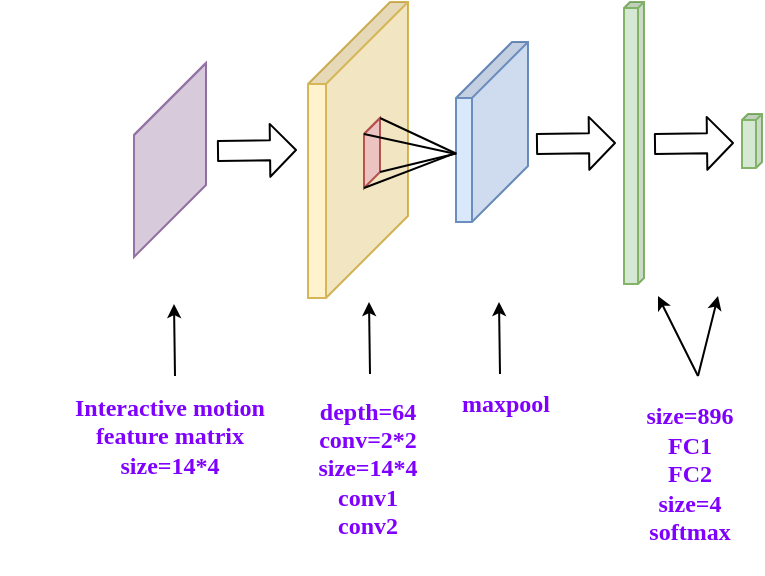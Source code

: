 <mxfile version="10.7.4" type="github"><diagram id="Kh02D2IHpJgUnBtiDbiR" name="Page-1"><mxGraphModel dx="842" dy="434" grid="1" gridSize="10" guides="1" tooltips="1" connect="1" arrows="1" fold="1" page="1" pageScale="1" pageWidth="827" pageHeight="1169" math="0" shadow="0"><root><mxCell id="0"/><mxCell id="1" parent="0"/><mxCell id="0RrtjifXPjOEfjAlMMHi-2" value="" style="shape=cube;whiteSpace=wrap;html=1;boundedLbl=1;backgroundOutline=1;darkOpacity=0.05;darkOpacity2=0.1;fillColor=#dae8fc;strokeColor=#6c8ebf;size=28;direction=south;" parent="1" vertex="1"><mxGeometry x="279" y="313" width="36" height="90" as="geometry"/></mxCell><mxCell id="0RrtjifXPjOEfjAlMMHi-3" value="" style="shape=cube;whiteSpace=wrap;html=1;boundedLbl=1;backgroundOutline=1;darkOpacity=0.05;darkOpacity2=0.1;fillColor=#fff2cc;strokeColor=#d6b656;size=41;direction=south;" parent="1" vertex="1"><mxGeometry x="205" y="293" width="50" height="148" as="geometry"/></mxCell><mxCell id="0RrtjifXPjOEfjAlMMHi-8" value="" style="shape=cube;whiteSpace=wrap;html=1;boundedLbl=1;backgroundOutline=1;darkOpacity=0.05;darkOpacity2=0.1;fillColor=#d5e8d4;strokeColor=#82b366;size=3;direction=south;" parent="1" vertex="1"><mxGeometry x="363" y="293" width="10" height="141" as="geometry"/></mxCell><mxCell id="0RrtjifXPjOEfjAlMMHi-9" value="" style="shape=cube;whiteSpace=wrap;html=1;boundedLbl=1;backgroundOutline=1;darkOpacity=0.05;darkOpacity2=0.1;fillColor=#d5e8d4;strokeColor=#82b366;size=3;direction=south;" parent="1" vertex="1"><mxGeometry x="422" y="349" width="10" height="27" as="geometry"/></mxCell><mxCell id="0RrtjifXPjOEfjAlMMHi-10" value="" style="shape=cube;whiteSpace=wrap;html=1;boundedLbl=1;backgroundOutline=1;darkOpacity=0.05;darkOpacity2=0.1;fillColor=#f8cecc;strokeColor=#b85450;size=9;direction=south;" parent="1" vertex="1"><mxGeometry x="233" y="351" width="8" height="35" as="geometry"/></mxCell><mxCell id="0RrtjifXPjOEfjAlMMHi-11" value="" style="endArrow=none;html=1;exitX=0;exitY=0;exitDx=8;exitDy=8;exitPerimeter=0;entryX=0.621;entryY=1.015;entryDx=0;entryDy=0;entryPerimeter=0;" parent="1" source="0RrtjifXPjOEfjAlMMHi-10" target="0RrtjifXPjOEfjAlMMHi-2" edge="1"><mxGeometry width="50" height="50" relative="1" as="geometry"><mxPoint x="330" y="500" as="sourcePoint"/><mxPoint x="267" y="368" as="targetPoint"/></mxGeometry></mxCell><mxCell id="0RrtjifXPjOEfjAlMMHi-12" value="" style="endArrow=none;html=1;exitX=0;exitY=0;exitDx=0;exitDy=0;exitPerimeter=0;entryX=0.621;entryY=0.993;entryDx=0;entryDy=0;entryPerimeter=0;" parent="1" source="0RrtjifXPjOEfjAlMMHi-10" target="0RrtjifXPjOEfjAlMMHi-2" edge="1"><mxGeometry width="50" height="50" relative="1" as="geometry"><mxPoint x="280" y="470" as="sourcePoint"/><mxPoint x="279" y="368" as="targetPoint"/></mxGeometry></mxCell><mxCell id="0RrtjifXPjOEfjAlMMHi-13" value="" style="endArrow=none;html=1;entryX=0;entryY=0;entryDx=35;entryDy=8;entryPerimeter=0;exitX=0.619;exitY=1.019;exitDx=0;exitDy=0;exitPerimeter=0;" parent="1" source="0RrtjifXPjOEfjAlMMHi-2" target="0RrtjifXPjOEfjAlMMHi-10" edge="1"><mxGeometry width="50" height="50" relative="1" as="geometry"><mxPoint x="270" y="365" as="sourcePoint"/><mxPoint x="250" y="520" as="targetPoint"/></mxGeometry></mxCell><mxCell id="0RrtjifXPjOEfjAlMMHi-14" value="" style="endArrow=none;html=1;entryX=0;entryY=0;entryDx=27;entryDy=0;entryPerimeter=0;exitX=0.619;exitY=0.998;exitDx=0;exitDy=0;exitPerimeter=0;" parent="1" source="0RrtjifXPjOEfjAlMMHi-2" target="0RrtjifXPjOEfjAlMMHi-10" edge="1"><mxGeometry width="50" height="50" relative="1" as="geometry"><mxPoint x="270" y="372" as="sourcePoint"/><mxPoint x="280" y="380" as="targetPoint"/></mxGeometry></mxCell><mxCell id="0RrtjifXPjOEfjAlMMHi-37" value="&lt;font color=&quot;#7f00ff&quot;&gt;&lt;b&gt;depth=64&lt;br&gt;conv=2*2&lt;br&gt;size=14*4&lt;br&gt;conv1&lt;br&gt;conv2&lt;/b&gt;&lt;/font&gt;&lt;br&gt;" style="text;html=1;strokeColor=none;fillColor=none;align=center;verticalAlign=middle;whiteSpace=wrap;rounded=0;fontFamily=Times New Roman;" parent="1" vertex="1"><mxGeometry x="200" y="492" width="70" height="68" as="geometry"/></mxCell><mxCell id="0RrtjifXPjOEfjAlMMHi-38" value="&lt;font color=&quot;#7f00ff&quot;&gt;&lt;b&gt;&lt;br&gt;maxpool&lt;br&gt;&lt;/b&gt;&lt;/font&gt;&lt;br&gt;" style="text;html=1;strokeColor=none;fillColor=none;align=center;verticalAlign=middle;whiteSpace=wrap;rounded=0;fontFamily=Times New Roman;" parent="1" vertex="1"><mxGeometry x="284" y="487" width="40" height="14" as="geometry"/></mxCell><mxCell id="0RrtjifXPjOEfjAlMMHi-43" value="&lt;font color=&quot;#7f00ff&quot;&gt;&lt;b&gt;size=896&lt;br&gt;FC1&lt;br&gt;FC2&lt;br&gt;size=4&lt;br&gt;softmax&lt;br&gt;&lt;/b&gt;&lt;/font&gt;&lt;br&gt;" style="text;html=1;strokeColor=none;fillColor=none;align=center;verticalAlign=middle;whiteSpace=wrap;rounded=0;direction=south;fontFamily=Times New Roman;" parent="1" vertex="1"><mxGeometry x="385" y="515" width="22" height="42" as="geometry"/></mxCell><mxCell id="0RrtjifXPjOEfjAlMMHi-47" value="" style="shape=cube;whiteSpace=wrap;html=1;boundedLbl=1;backgroundOutline=1;darkOpacity=0.05;darkOpacity2=0.1;fillColor=#e1d5e7;strokeColor=#9673a6;size=41;direction=south;" parent="1" vertex="1"><mxGeometry x="118" y="323.5" width="36" height="97" as="geometry"/></mxCell><mxCell id="CtdJrrE9eR4Qstlal3_W-2" value="&lt;font style=&quot;font-size: 12px&quot; color=&quot;#7f00ff&quot;&gt;&lt;b&gt;Interactive motion&lt;br&gt;feature matrix&lt;br&gt;size=14*4&lt;/b&gt;&lt;/font&gt;&lt;br&gt;" style="text;html=1;strokeColor=none;fillColor=none;align=center;verticalAlign=middle;whiteSpace=wrap;rounded=0;fontFamily=Times New Roman;" parent="1" vertex="1"><mxGeometry x="51" y="488" width="170" height="44" as="geometry"/></mxCell><mxCell id="CtdJrrE9eR4Qstlal3_W-9" value="" style="shape=flexArrow;endArrow=classic;html=1;endWidth=15.429;endSize=4;startWidth=15.429;startSize=6.669;width=10;entryX=0;entryY=0;entryDx=64.5;entryDy=10;entryPerimeter=0;" parent="1" edge="1"><mxGeometry width="50" height="50" relative="1" as="geometry"><mxPoint x="378" y="364" as="sourcePoint"/><mxPoint x="418" y="363.5" as="targetPoint"/></mxGeometry></mxCell><mxCell id="CtdJrrE9eR4Qstlal3_W-13" value="" style="endArrow=classic;html=1;endSize=4;" parent="1" edge="1"><mxGeometry width="50" height="50" relative="1" as="geometry"><mxPoint x="236" y="479" as="sourcePoint"/><mxPoint x="235.5" y="443" as="targetPoint"/></mxGeometry></mxCell><mxCell id="CtdJrrE9eR4Qstlal3_W-14" value="" style="endArrow=classic;html=1;endSize=4;" parent="1" edge="1"><mxGeometry width="50" height="50" relative="1" as="geometry"><mxPoint x="301" y="479" as="sourcePoint"/><mxPoint x="300.5" y="443" as="targetPoint"/></mxGeometry></mxCell><mxCell id="CtdJrrE9eR4Qstlal3_W-15" value="" style="endArrow=classic;html=1;endSize=4;" parent="1" edge="1"><mxGeometry width="50" height="50" relative="1" as="geometry"><mxPoint x="138.5" y="480" as="sourcePoint"/><mxPoint x="138" y="444" as="targetPoint"/></mxGeometry></mxCell><mxCell id="CtdJrrE9eR4Qstlal3_W-16" value="" style="endArrow=classic;html=1;endSize=4;" parent="1" edge="1"><mxGeometry width="50" height="50" relative="1" as="geometry"><mxPoint x="400" y="480" as="sourcePoint"/><mxPoint x="410" y="440" as="targetPoint"/></mxGeometry></mxCell><mxCell id="CtdJrrE9eR4Qstlal3_W-17" value="" style="endArrow=classic;html=1;endSize=4;" parent="1" edge="1"><mxGeometry width="50" height="50" relative="1" as="geometry"><mxPoint x="400" y="480" as="sourcePoint"/><mxPoint x="380" y="440" as="targetPoint"/></mxGeometry></mxCell><mxCell id="_HbQwfRfAWt0mscIxknr-1" value="" style="shape=flexArrow;endArrow=classic;html=1;endWidth=15.429;endSize=4;startWidth=15.429;startSize=6.669;width=10;entryX=0;entryY=0;entryDx=64.5;entryDy=10;entryPerimeter=0;" edge="1" parent="1"><mxGeometry width="50" height="50" relative="1" as="geometry"><mxPoint x="319" y="364" as="sourcePoint"/><mxPoint x="359" y="363.5" as="targetPoint"/></mxGeometry></mxCell><mxCell id="_HbQwfRfAWt0mscIxknr-3" value="" style="shape=flexArrow;endArrow=classic;html=1;endWidth=15.429;endSize=4;startWidth=15.429;startSize=6.669;width=10;entryX=0;entryY=0;entryDx=64.5;entryDy=10;entryPerimeter=0;" edge="1" parent="1"><mxGeometry width="50" height="50" relative="1" as="geometry"><mxPoint x="159.5" y="367.5" as="sourcePoint"/><mxPoint x="199.5" y="367" as="targetPoint"/></mxGeometry></mxCell></root></mxGraphModel></diagram></mxfile>